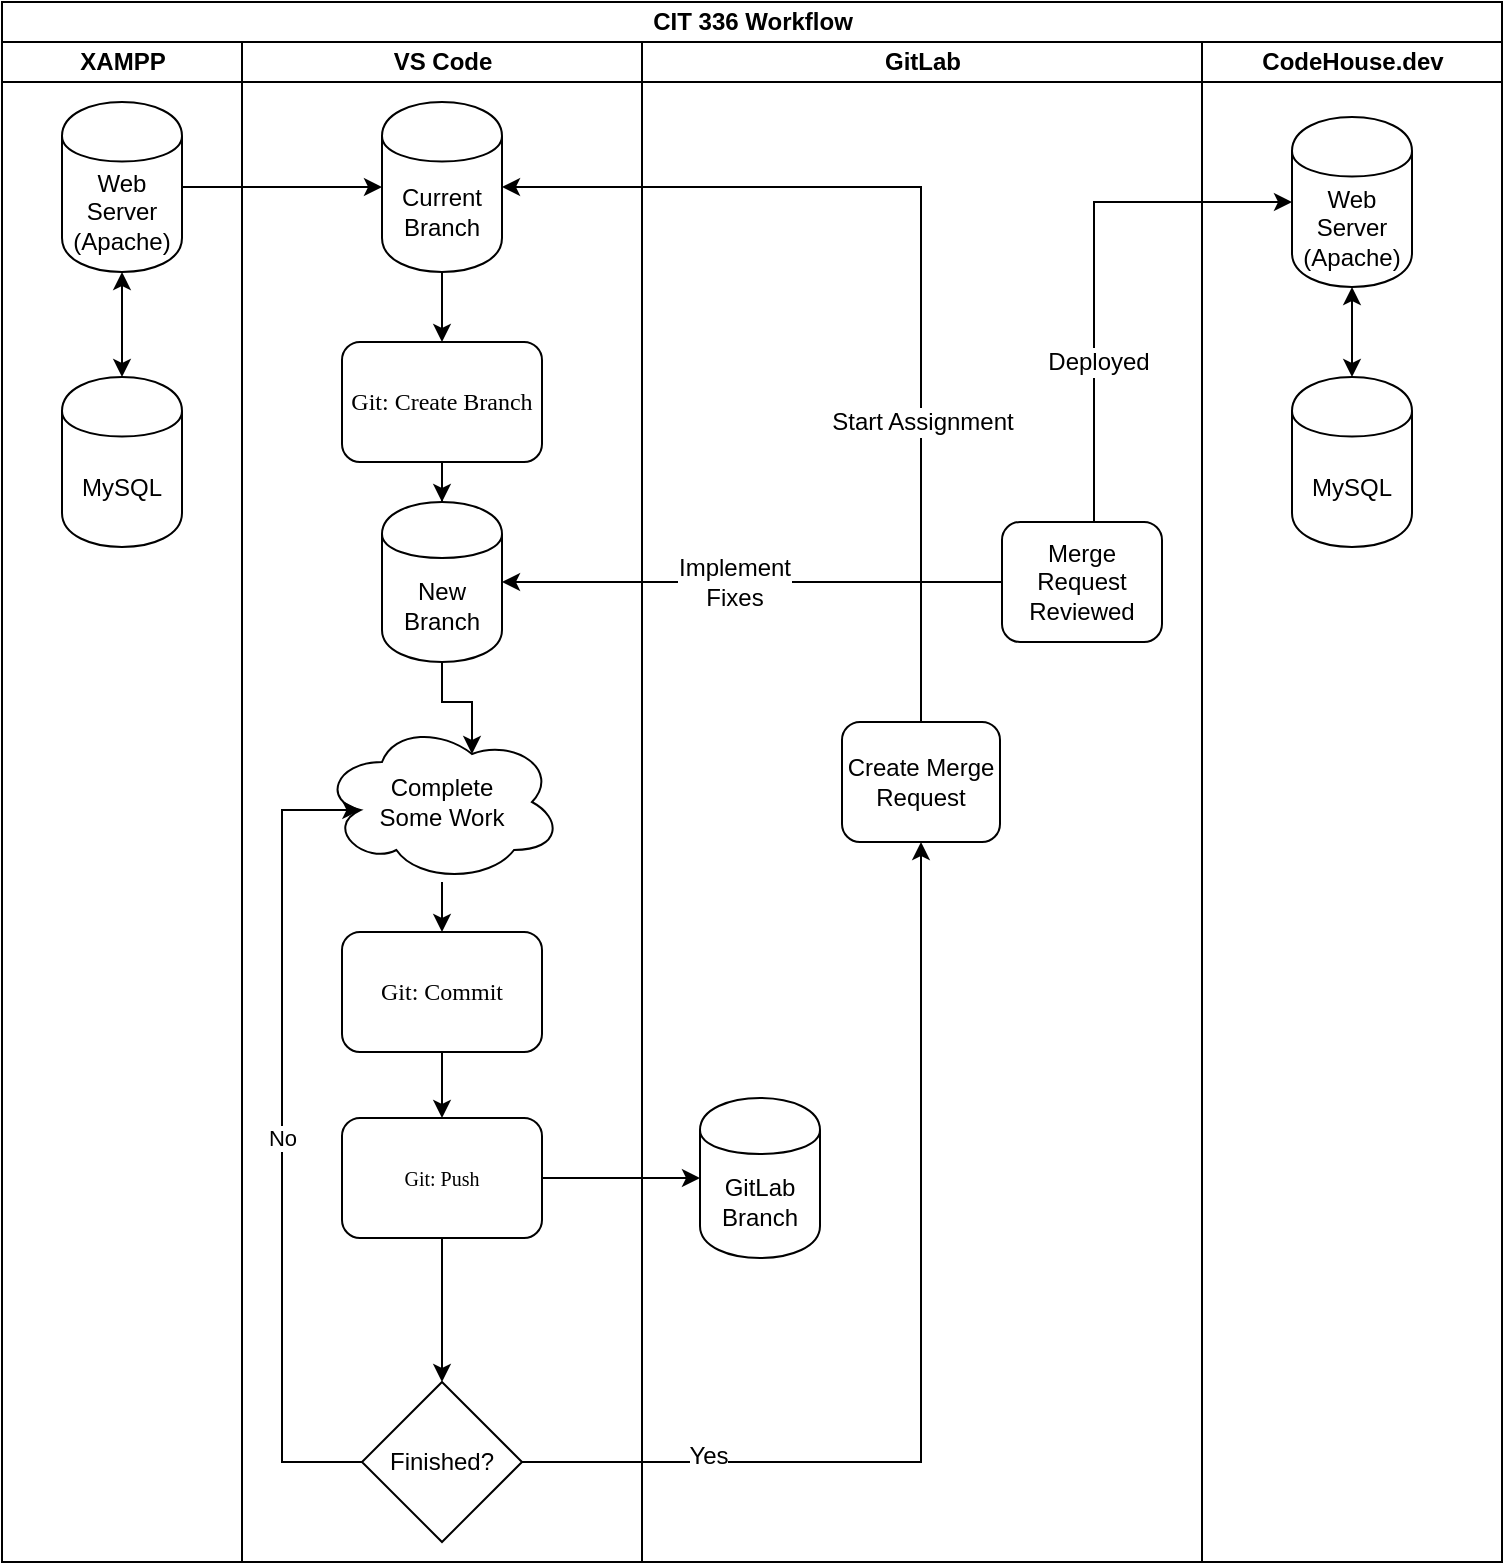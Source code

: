 <mxfile version="10.6.3" type="device"><diagram id="Cgfy0zLGI3L2nyqOdmhD" name="Page-1"><mxGraphModel dx="1398" dy="706" grid="1" gridSize="10" guides="1" tooltips="1" connect="1" arrows="1" fold="1" page="1" pageScale="1" pageWidth="850" pageHeight="1100" math="0" shadow="0"><root><mxCell id="Fctz0e_4nT7F5ym-rSbG-0"/><mxCell id="Fctz0e_4nT7F5ym-rSbG-1" parent="Fctz0e_4nT7F5ym-rSbG-0"/><mxCell id="A1Umm_eVABm26G1qid8M-0" value="CIT 336 Workflow" style="swimlane;html=1;childLayout=stackLayout;resizeParent=1;resizeParentMax=0;startSize=20;" parent="Fctz0e_4nT7F5ym-rSbG-1" vertex="1"><mxGeometry x="44" y="50" width="750" height="780" as="geometry"/></mxCell><mxCell id="A1Umm_eVABm26G1qid8M-39" value="XAMPP" style="swimlane;html=1;startSize=20;" parent="A1Umm_eVABm26G1qid8M-0" vertex="1"><mxGeometry y="20" width="120" height="760" as="geometry"/></mxCell><mxCell id="A1Umm_eVABm26G1qid8M-62" value="" style="edgeStyle=orthogonalEdgeStyle;rounded=0;orthogonalLoop=1;jettySize=auto;html=1;startArrow=classic;startFill=1;" parent="A1Umm_eVABm26G1qid8M-39" source="A1Umm_eVABm26G1qid8M-23" target="A1Umm_eVABm26G1qid8M-24" edge="1"><mxGeometry relative="1" as="geometry"/></mxCell><mxCell id="A1Umm_eVABm26G1qid8M-23" value="Web Server (Apache)&lt;br&gt;" style="shape=cylinder;whiteSpace=wrap;html=1;boundedLbl=1;backgroundOutline=1;" parent="A1Umm_eVABm26G1qid8M-39" vertex="1"><mxGeometry x="30" y="30" width="60" height="85" as="geometry"/></mxCell><mxCell id="A1Umm_eVABm26G1qid8M-24" value="MySQL&lt;br&gt;" style="shape=cylinder;whiteSpace=wrap;html=1;boundedLbl=1;backgroundOutline=1;" parent="A1Umm_eVABm26G1qid8M-39" vertex="1"><mxGeometry x="30" y="167.5" width="60" height="85" as="geometry"/></mxCell><mxCell id="A1Umm_eVABm26G1qid8M-1" value="VS Code" style="swimlane;html=1;startSize=20;" parent="A1Umm_eVABm26G1qid8M-0" vertex="1"><mxGeometry x="120" y="20" width="200" height="760" as="geometry"/></mxCell><mxCell id="Cvw8vog4u_zHWG_txM1Q-9" value="Current Branch&lt;br&gt;" style="shape=cylinder;whiteSpace=wrap;html=1;boundedLbl=1;backgroundOutline=1;" parent="A1Umm_eVABm26G1qid8M-1" vertex="1"><mxGeometry x="70" y="30" width="60" height="85" as="geometry"/></mxCell><mxCell id="Cvw8vog4u_zHWG_txM1Q-1" value="&lt;font style=&quot;font-size: 12px&quot;&gt;Git: Create Branch&lt;/font&gt;" style="rounded=1;whiteSpace=wrap;html=1;shadow=0;labelBackgroundColor=none;strokeColor=#000000;strokeWidth=1;fillColor=#ffffff;fontFamily=Verdana;fontSize=8;fontColor=#000000;align=center;" parent="A1Umm_eVABm26G1qid8M-1" vertex="1"><mxGeometry x="50" y="150" width="100" height="60" as="geometry"/></mxCell><mxCell id="Cvw8vog4u_zHWG_txM1Q-8" value="" style="edgeStyle=orthogonalEdgeStyle;rounded=0;orthogonalLoop=1;jettySize=auto;html=1;" parent="A1Umm_eVABm26G1qid8M-1" source="Cvw8vog4u_zHWG_txM1Q-9" target="Cvw8vog4u_zHWG_txM1Q-1" edge="1"><mxGeometry relative="1" as="geometry"/></mxCell><mxCell id="A1Umm_eVABm26G1qid8M-57" style="edgeStyle=orthogonalEdgeStyle;rounded=0;orthogonalLoop=1;jettySize=auto;html=1;entryX=0.625;entryY=0.2;entryDx=0;entryDy=0;entryPerimeter=0;" parent="A1Umm_eVABm26G1qid8M-1" source="Cvw8vog4u_zHWG_txM1Q-11" target="UtzPRepvzcgSloHW37jB-0" edge="1"><mxGeometry relative="1" as="geometry"/></mxCell><mxCell id="Cvw8vog4u_zHWG_txM1Q-11" value="New Branch" style="shape=cylinder;whiteSpace=wrap;html=1;boundedLbl=1;backgroundOutline=1;" parent="A1Umm_eVABm26G1qid8M-1" vertex="1"><mxGeometry x="70" y="230" width="60" height="80" as="geometry"/></mxCell><mxCell id="Cvw8vog4u_zHWG_txM1Q-0" value="" style="edgeStyle=orthogonalEdgeStyle;rounded=0;orthogonalLoop=1;jettySize=auto;html=1;" parent="A1Umm_eVABm26G1qid8M-1" source="Cvw8vog4u_zHWG_txM1Q-1" target="Cvw8vog4u_zHWG_txM1Q-11" edge="1"><mxGeometry relative="1" as="geometry"/></mxCell><mxCell id="A1Umm_eVABm26G1qid8M-58" value="" style="edgeStyle=orthogonalEdgeStyle;rounded=0;orthogonalLoop=1;jettySize=auto;html=1;" parent="A1Umm_eVABm26G1qid8M-1" source="UtzPRepvzcgSloHW37jB-0" target="Cvw8vog4u_zHWG_txM1Q-3" edge="1"><mxGeometry relative="1" as="geometry"/></mxCell><mxCell id="UtzPRepvzcgSloHW37jB-0" value="Complete &lt;br&gt;Some Work" style="ellipse;shape=cloud;whiteSpace=wrap;html=1;" parent="A1Umm_eVABm26G1qid8M-1" vertex="1"><mxGeometry x="40" y="340" width="120" height="80" as="geometry"/></mxCell><mxCell id="5FX4Tp-Y6prKLR7aJQXW-3" value="" style="edgeStyle=orthogonalEdgeStyle;rounded=0;orthogonalLoop=1;jettySize=auto;html=1;" parent="A1Umm_eVABm26G1qid8M-1" source="Cvw8vog4u_zHWG_txM1Q-3" target="5FX4Tp-Y6prKLR7aJQXW-1" edge="1"><mxGeometry relative="1" as="geometry"/></mxCell><mxCell id="Cvw8vog4u_zHWG_txM1Q-3" value="&lt;font style=&quot;font-size: 12px&quot;&gt;Git: Commit&lt;/font&gt;&lt;br&gt;" style="rounded=1;whiteSpace=wrap;html=1;shadow=0;labelBackgroundColor=none;strokeColor=#000000;strokeWidth=1;fillColor=#ffffff;fontFamily=Verdana;fontSize=8;fontColor=#000000;align=center;" parent="A1Umm_eVABm26G1qid8M-1" vertex="1"><mxGeometry x="50" y="445" width="100" height="60" as="geometry"/></mxCell><mxCell id="Cvw8vog4u_zHWG_txM1Q-4" value="Finished?" style="rhombus;whiteSpace=wrap;html=1;" parent="A1Umm_eVABm26G1qid8M-1" vertex="1"><mxGeometry x="60" y="670" width="80" height="80" as="geometry"/></mxCell><mxCell id="A1Umm_eVABm26G1qid8M-59" value="No" style="edgeStyle=orthogonalEdgeStyle;rounded=0;orthogonalLoop=1;jettySize=auto;html=1;entryX=0.16;entryY=0.55;entryDx=0;entryDy=0;entryPerimeter=0;exitX=0;exitY=0.5;exitDx=0;exitDy=0;" parent="A1Umm_eVABm26G1qid8M-1" source="Cvw8vog4u_zHWG_txM1Q-4" target="UtzPRepvzcgSloHW37jB-0" edge="1"><mxGeometry relative="1" as="geometry"><Array as="points"><mxPoint x="20" y="710"/><mxPoint x="20" y="384"/></Array><mxPoint x="30" y="701" as="sourcePoint"/></mxGeometry></mxCell><mxCell id="5FX4Tp-Y6prKLR7aJQXW-4" value="" style="edgeStyle=orthogonalEdgeStyle;rounded=0;orthogonalLoop=1;jettySize=auto;html=1;" parent="A1Umm_eVABm26G1qid8M-1" source="5FX4Tp-Y6prKLR7aJQXW-1" target="Cvw8vog4u_zHWG_txM1Q-4" edge="1"><mxGeometry relative="1" as="geometry"/></mxCell><mxCell id="5FX4Tp-Y6prKLR7aJQXW-1" value="&lt;font style=&quot;font-size: 10px&quot;&gt;Git: Push&lt;/font&gt;" style="rounded=1;whiteSpace=wrap;html=1;shadow=0;labelBackgroundColor=none;strokeColor=#000000;strokeWidth=1;fillColor=#ffffff;fontFamily=Verdana;fontSize=8;fontColor=#000000;align=center;" parent="A1Umm_eVABm26G1qid8M-1" vertex="1"><mxGeometry x="50" y="538" width="100" height="60" as="geometry"/></mxCell><mxCell id="A1Umm_eVABm26G1qid8M-2" value="GitLab" style="swimlane;html=1;startSize=20;" parent="A1Umm_eVABm26G1qid8M-0" vertex="1"><mxGeometry x="320" y="20" width="280" height="760" as="geometry"/></mxCell><mxCell id="u4cKilvmpLSYv4I36RE3-0" value="GitLab Branch" style="shape=cylinder;whiteSpace=wrap;html=1;boundedLbl=1;backgroundOutline=1;" parent="A1Umm_eVABm26G1qid8M-2" vertex="1"><mxGeometry x="29" y="528" width="60" height="80" as="geometry"/></mxCell><mxCell id="hU5IMw8COHlErbuh-HzU-0" value="Create Merge Request" style="rounded=1;whiteSpace=wrap;html=1;" parent="A1Umm_eVABm26G1qid8M-2" vertex="1"><mxGeometry x="100" y="340" width="79" height="60" as="geometry"/></mxCell><mxCell id="ZPl9nGOnsFXdnU_dqzs8-0" value="Merge Request Reviewed" style="rounded=1;whiteSpace=wrap;html=1;" parent="A1Umm_eVABm26G1qid8M-2" vertex="1"><mxGeometry x="180" y="240" width="80" height="60" as="geometry"/></mxCell><mxCell id="A1Umm_eVABm26G1qid8M-3" value="CodeHouse.dev" style="swimlane;html=1;startSize=20;" parent="A1Umm_eVABm26G1qid8M-0" vertex="1"><mxGeometry x="600" y="20" width="150" height="760" as="geometry"/></mxCell><mxCell id="A1Umm_eVABm26G1qid8M-63" value="" style="edgeStyle=orthogonalEdgeStyle;rounded=0;orthogonalLoop=1;jettySize=auto;html=1;startArrow=classic;startFill=1;" parent="A1Umm_eVABm26G1qid8M-3" source="A1Umm_eVABm26G1qid8M-20" target="A1Umm_eVABm26G1qid8M-25" edge="1"><mxGeometry relative="1" as="geometry"/></mxCell><mxCell id="A1Umm_eVABm26G1qid8M-20" value="Web Server&lt;br&gt;(Apache)" style="shape=cylinder;whiteSpace=wrap;html=1;boundedLbl=1;backgroundOutline=1;" parent="A1Umm_eVABm26G1qid8M-3" vertex="1"><mxGeometry x="45" y="37.5" width="60" height="85" as="geometry"/></mxCell><mxCell id="A1Umm_eVABm26G1qid8M-25" value="MySQL&lt;br&gt;" style="shape=cylinder;whiteSpace=wrap;html=1;boundedLbl=1;backgroundOutline=1;" parent="A1Umm_eVABm26G1qid8M-3" vertex="1"><mxGeometry x="45" y="167.5" width="60" height="85" as="geometry"/></mxCell><mxCell id="ZPl9nGOnsFXdnU_dqzs8-4" style="edgeStyle=orthogonalEdgeStyle;rounded=0;orthogonalLoop=1;jettySize=auto;html=1;entryX=1;entryY=0.5;entryDx=0;entryDy=0;" parent="A1Umm_eVABm26G1qid8M-0" source="hU5IMw8COHlErbuh-HzU-0" target="Cvw8vog4u_zHWG_txM1Q-9" edge="1"><mxGeometry relative="1" as="geometry"><Array as="points"><mxPoint x="460" y="93"/></Array><mxPoint x="239" y="100" as="targetPoint"/></mxGeometry></mxCell><mxCell id="ZPl9nGOnsFXdnU_dqzs8-6" value="Start Assignment" style="text;html=1;resizable=0;points=[];align=center;verticalAlign=middle;labelBackgroundColor=#ffffff;" parent="ZPl9nGOnsFXdnU_dqzs8-4" vertex="1" connectable="0"><mxGeometry x="0.588" y="-3" relative="1" as="geometry"><mxPoint x="111.5" y="120" as="offset"/></mxGeometry></mxCell><mxCell id="ZPl9nGOnsFXdnU_dqzs8-3" style="edgeStyle=orthogonalEdgeStyle;rounded=0;orthogonalLoop=1;jettySize=auto;html=1;entryX=1;entryY=0.5;entryDx=0;entryDy=0;" parent="A1Umm_eVABm26G1qid8M-0" source="ZPl9nGOnsFXdnU_dqzs8-0" target="Cvw8vog4u_zHWG_txM1Q-11" edge="1"><mxGeometry relative="1" as="geometry"/></mxCell><mxCell id="ZPl9nGOnsFXdnU_dqzs8-5" value="Implement &lt;br&gt;Fixes" style="text;html=1;resizable=0;points=[];align=center;verticalAlign=middle;labelBackgroundColor=#ffffff;" parent="ZPl9nGOnsFXdnU_dqzs8-3" vertex="1" connectable="0"><mxGeometry x="0.035" y="-3" relative="1" as="geometry"><mxPoint x="-5" y="3" as="offset"/></mxGeometry></mxCell><mxCell id="A1Umm_eVABm26G1qid8M-21" value="" style="edgeStyle=orthogonalEdgeStyle;rounded=0;orthogonalLoop=1;jettySize=auto;html=1;entryX=0;entryY=0.5;entryDx=0;entryDy=0;" parent="A1Umm_eVABm26G1qid8M-0" source="ZPl9nGOnsFXdnU_dqzs8-0" target="A1Umm_eVABm26G1qid8M-20" edge="1"><mxGeometry x="0.004" y="40" relative="1" as="geometry"><mxPoint x="465" y="103" as="targetPoint"/><Array as="points"><mxPoint x="546" y="100"/></Array><mxPoint as="offset"/></mxGeometry></mxCell><mxCell id="EqSit5to2BltLSRrPtfp-0" value="Deployed" style="text;html=1;resizable=0;points=[];align=center;verticalAlign=middle;labelBackgroundColor=#ffffff;" vertex="1" connectable="0" parent="A1Umm_eVABm26G1qid8M-21"><mxGeometry x="-0.382" y="-2" relative="1" as="geometry"><mxPoint as="offset"/></mxGeometry></mxCell><mxCell id="DzmLWKOY7u5tavhlfNY1-1" style="edgeStyle=orthogonalEdgeStyle;rounded=0;orthogonalLoop=1;jettySize=auto;html=1;exitX=1;exitY=0.5;exitDx=0;exitDy=0;" parent="A1Umm_eVABm26G1qid8M-0" source="A1Umm_eVABm26G1qid8M-23" target="Cvw8vog4u_zHWG_txM1Q-9" edge="1"><mxGeometry relative="1" as="geometry"/></mxCell><mxCell id="5FX4Tp-Y6prKLR7aJQXW-5" value="" style="edgeStyle=orthogonalEdgeStyle;rounded=0;orthogonalLoop=1;jettySize=auto;html=1;" parent="A1Umm_eVABm26G1qid8M-0" source="5FX4Tp-Y6prKLR7aJQXW-1" target="u4cKilvmpLSYv4I36RE3-0" edge="1"><mxGeometry relative="1" as="geometry"><Array as="points"><mxPoint x="309" y="588"/><mxPoint x="309" y="588"/></Array></mxGeometry></mxCell><mxCell id="5FX4Tp-Y6prKLR7aJQXW-6" value="" style="edgeStyle=orthogonalEdgeStyle;rounded=0;orthogonalLoop=1;jettySize=auto;html=1;entryX=0.5;entryY=1;entryDx=0;entryDy=0;" parent="A1Umm_eVABm26G1qid8M-0" source="Cvw8vog4u_zHWG_txM1Q-4" target="hU5IMw8COHlErbuh-HzU-0" edge="1"><mxGeometry relative="1" as="geometry"/></mxCell><mxCell id="5FX4Tp-Y6prKLR7aJQXW-12" value="Yes" style="text;html=1;resizable=0;points=[];align=center;verticalAlign=middle;labelBackgroundColor=#ffffff;" parent="5FX4Tp-Y6prKLR7aJQXW-6" vertex="1" connectable="0"><mxGeometry x="-0.637" y="3" relative="1" as="geometry"><mxPoint as="offset"/></mxGeometry></mxCell></root></mxGraphModel></diagram></mxfile>